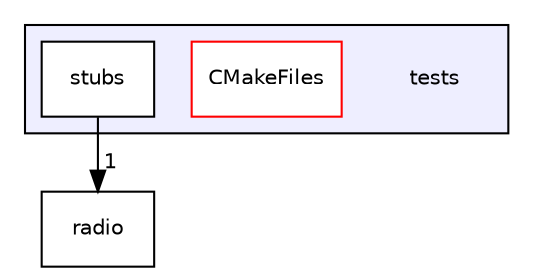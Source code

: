 digraph "tests" {
  compound=true
  node [ fontsize="10", fontname="Helvetica"];
  edge [ labelfontsize="10", labelfontname="Helvetica"];
  subgraph clusterdir_59425e443f801f1f2fd8bbe4959a3ccf {
    graph [ bgcolor="#eeeeff", pencolor="black", label="" URL="dir_59425e443f801f1f2fd8bbe4959a3ccf.html"];
    dir_59425e443f801f1f2fd8bbe4959a3ccf [shape=plaintext label="tests"];
    dir_79245f4fd45566617cf0ec7a36d916c7 [shape=box label="CMakeFiles" color="red" fillcolor="white" style="filled" URL="dir_79245f4fd45566617cf0ec7a36d916c7.html"];
    dir_cca2ba6cc60345ab42b239d70c289b2c [shape=box label="stubs" color="black" fillcolor="white" style="filled" URL="dir_cca2ba6cc60345ab42b239d70c289b2c.html"];
  }
  dir_212b08e736d9d694db45040b806dc585 [shape=box label="radio" URL="dir_212b08e736d9d694db45040b806dc585.html"];
  dir_cca2ba6cc60345ab42b239d70c289b2c->dir_212b08e736d9d694db45040b806dc585 [headlabel="1", labeldistance=1.5 headhref="dir_000010_000004.html"];
}
